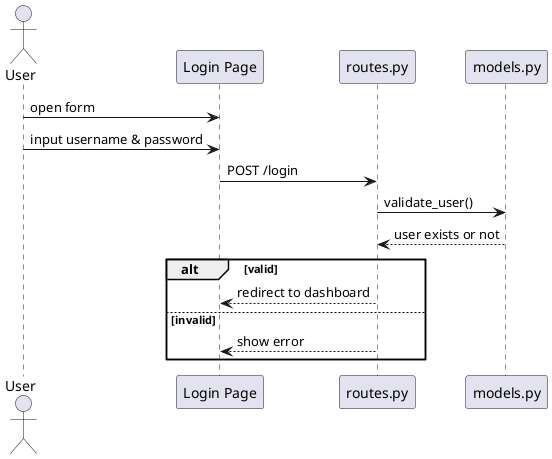 @@ -0,0 +1,17 @@
@startuml sequence-login
actor User
participant "Login Page" as LoginPage
participant "routes.py" as Route
participant "models.py" as UserModel
User -> LoginPage : open form
User -> LoginPage : input username & password
LoginPage -> Route : POST /login
Route -> UserModel : validate_user()
UserModel --> Route : user exists or not
alt valid
  Route --> LoginPage : redirect to dashboard
else invalid
  Route --> LoginPage : show error
end
@enduml